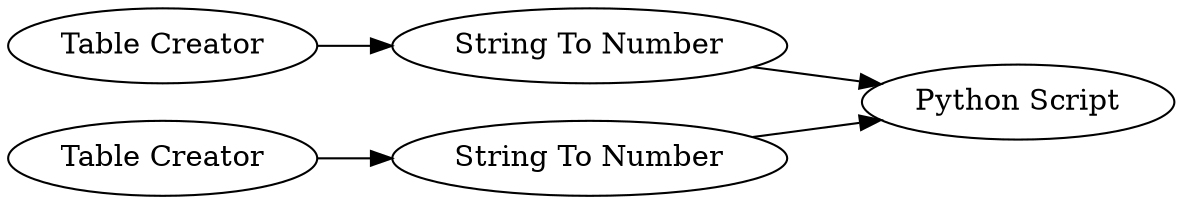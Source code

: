 digraph {
	28 -> 69
	70 -> 68
	69 -> 68
	29 -> 70
	29 [label="Table Creator"]
	68 [label="Python Script"]
	28 [label="Table Creator"]
	69 [label="String To Number"]
	70 [label="String To Number"]
	rankdir=LR
}
